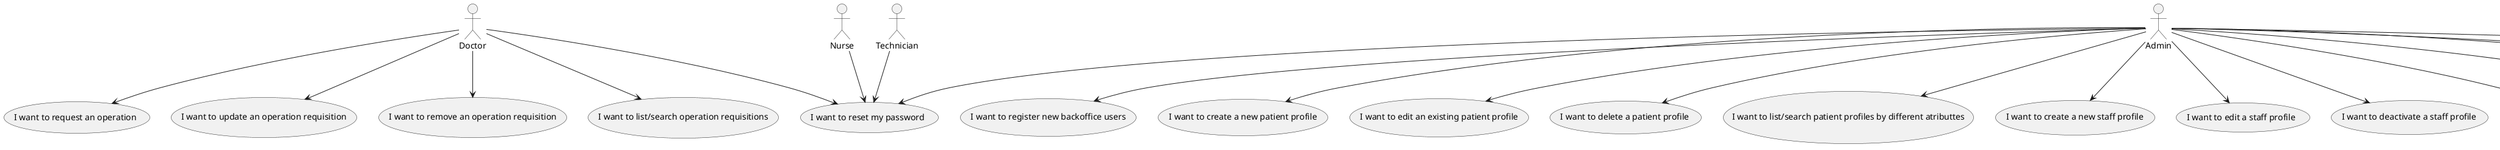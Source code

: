 @startuml

skinparam packageStyle rectangle

actor "Doctor" as Doctor
actor "Admin" as Admin
actor "Nurse" as Nurse
actor "Technician" as Technician
actor "Patient" as Patient
actor "Non-Authenticated Backoffice user" as NonAuthenticatedBackofficeUser

usecase "I want to register new backoffice users" as RegisterBackofficeUsers
usecase "I want to reset my password" as ResetPassword
usecase "I want to register for the healthcare application" as RegisterHealthcareApplication
usecase "I want to update my user profile" as UpdateUserProfile
usecase "I want to delete my account and all associated data" as DeleteAccount
usecase "I want to login to the system using my credentials" as LoginBackofficeUser
usecase "I want to login to the healthcare system using IAM credentials" as LoginPatient
usecase "I want to create a new patient profile" as CreatePatientProfile
usecase "I want to edit an existing patient profile" as EditPatientProfile
usecase "I want to delete a patient profile" as DeletePatientProfile
usecase "I want to list/search patient profiles by different atributtes" as ListPatientProfiles
usecase "I want to create a new staff profile" as CreateStaffProfile
usecase "I want to edit a staff profile" as EditStaffProfile
usecase "I want to deactivate a staff profile" as DeactivateStaffProfile
usecase "I want to list/search staff profiles" as ListStaffProfiles
usecase "I want to request an operation" as RequestOperation
usecase "I want to update an operation requisition" as UpdateOperationRequisition
usecase "I want to remove an operation requisition" as RemoveOperationRequisition
usecase "I want to list/search operation requisitions" as ListOperationRequisitions
usecase "I want to add new types of operations" as AddNewOperationTypes
usecase "I want to edit existing operation types" as EditOperationTypes
usecase "I want to remove obsolete or no longer performed operation types" as RemoveObsoleteOperationTypes
usecase "I want to list/search operation types" as ListOperationTypes


Admin --> RegisterBackofficeUsers
Admin --> ResetPassword
Admin --> CreatePatientProfile
Admin --> EditPatientProfile
Admin --> DeletePatientProfile
Admin --> ListPatientProfiles
Admin --> CreateStaffProfile
Admin --> EditStaffProfile
Admin --> DeactivateStaffProfile
Admin --> ListStaffProfiles
Admin --> AddNewOperationTypes
Admin --> EditOperationTypes
Admin --> RemoveObsoleteOperationTypes
Admin --> ListOperationTypes


Doctor --> ResetPassword
Doctor --> RequestOperation
Doctor --> UpdateOperationRequisition
Doctor --> RemoveOperationRequisition
Doctor --> ListOperationRequisitions


Nurse --> ResetPassword
 

Technician --> ResetPassword
 

Patient --> RegisterHealthcareApplication
Patient --> UpdateUserProfile
Patient --> DeleteAccount
Patient --> LoginPatient


NonAuthenticatedBackofficeUser --> LoginBackofficeUser

@enduml
